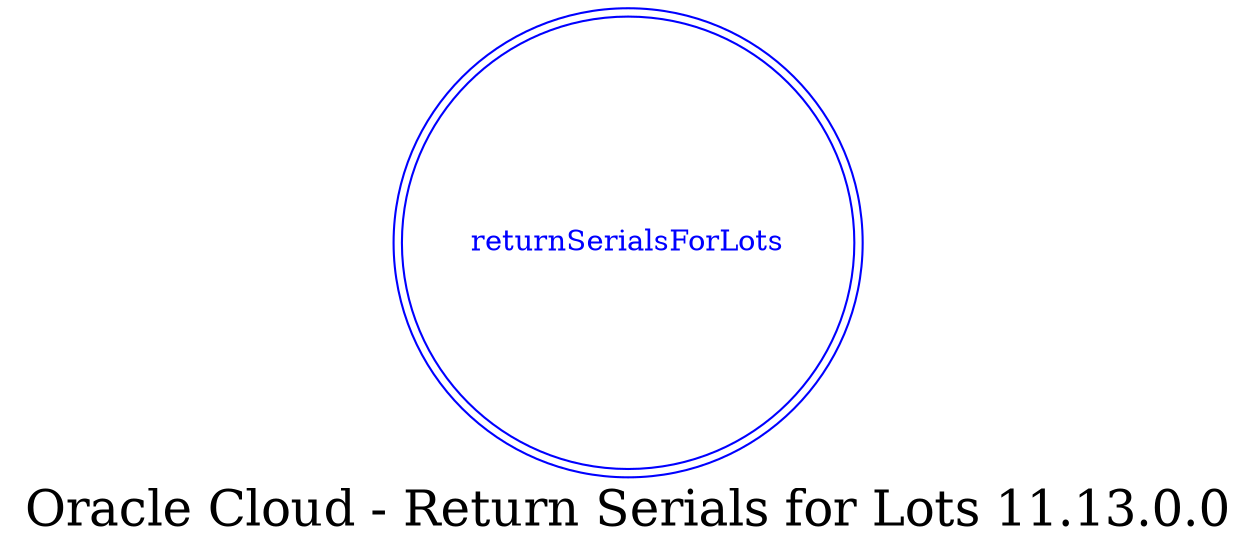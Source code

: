 digraph LexiconGraph {
graph[label="Oracle Cloud - Return Serials for Lots 11.13.0.0", fontsize=24]
splines=true
"returnSerialsForLots" [color=blue, fontcolor=blue, shape=doublecircle]
}
